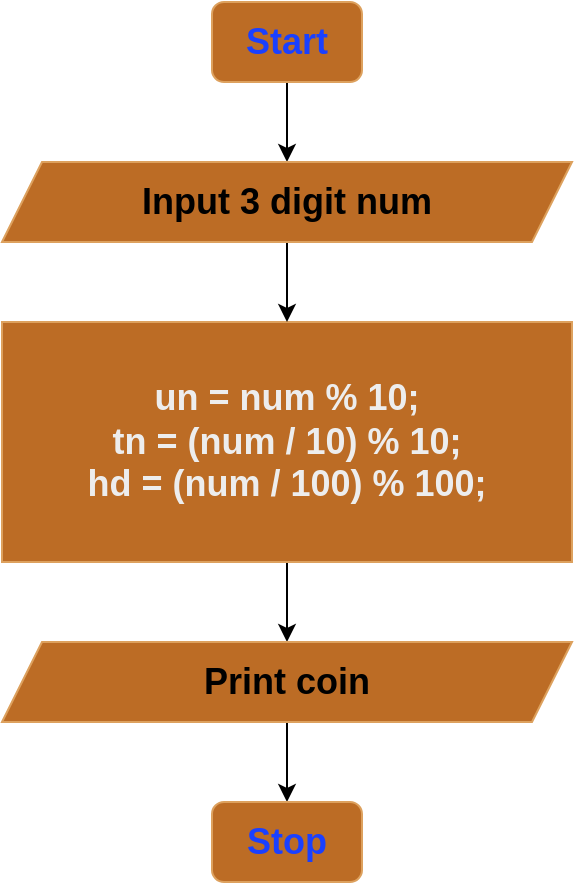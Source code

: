 <mxfile version="27.2.0">
  <diagram name="Page-1" id="J70S3mSGFMxaXTudp1Li">
    <mxGraphModel dx="1069" dy="1139" grid="1" gridSize="10" guides="1" tooltips="1" connect="1" arrows="1" fold="1" page="1" pageScale="1" pageWidth="850" pageHeight="1100" math="0" shadow="0">
      <root>
        <mxCell id="0" />
        <mxCell id="1" parent="0" />
        <mxCell id="QjvbrwCSIG8cVr76xuxz-33" value="" style="edgeStyle=orthogonalEdgeStyle;rounded=0;orthogonalLoop=1;jettySize=auto;html=1;" edge="1" parent="1" source="QjvbrwCSIG8cVr76xuxz-24" target="QjvbrwCSIG8cVr76xuxz-31">
          <mxGeometry relative="1" as="geometry" />
        </mxCell>
        <mxCell id="QjvbrwCSIG8cVr76xuxz-24" value="&lt;font style=&quot;font-size: 18px; color: light-dark(rgb(26, 64, 255), rgb(0, 0, 0));&quot;&gt;&lt;b&gt;Start&lt;/b&gt;&lt;/font&gt;" style="rounded=1;whiteSpace=wrap;html=1;labelBackgroundColor=none;fillColor=#BC6C25;strokeColor=#DDA15E;fontColor=#FEFAE0;" vertex="1" parent="1">
          <mxGeometry x="340" y="120" width="75" height="40" as="geometry" />
        </mxCell>
        <mxCell id="QjvbrwCSIG8cVr76xuxz-35" value="" style="edgeStyle=orthogonalEdgeStyle;rounded=0;orthogonalLoop=1;jettySize=auto;html=1;" edge="1" parent="1" source="QjvbrwCSIG8cVr76xuxz-30" target="QjvbrwCSIG8cVr76xuxz-32">
          <mxGeometry relative="1" as="geometry" />
        </mxCell>
        <mxCell id="QjvbrwCSIG8cVr76xuxz-30" value="&lt;div&gt;&lt;font color=&quot;#ededed&quot;&gt;&lt;span style=&quot;font-size: 18px;&quot;&gt;&lt;b&gt;un = num % 10;&lt;/b&gt;&lt;/span&gt;&lt;/font&gt;&lt;/div&gt;&lt;div&gt;&lt;font color=&quot;#ededed&quot;&gt;&lt;span style=&quot;font-size: 18px;&quot;&gt;&lt;b&gt;tn = (num / 10) % 10;&lt;/b&gt;&lt;/span&gt;&lt;/font&gt;&lt;/div&gt;&lt;div&gt;&lt;font color=&quot;#ededed&quot;&gt;&lt;span style=&quot;font-size: 18px;&quot;&gt;&lt;b&gt;hd = (num / 100) % 100;&lt;/b&gt;&lt;/span&gt;&lt;/font&gt;&lt;/div&gt;" style="rounded=0;whiteSpace=wrap;html=1;strokeColor=#DDA15E;fontColor=#FEFAE0;fillColor=#BC6C25;labelBackgroundColor=none;" vertex="1" parent="1">
          <mxGeometry x="235" y="280" width="285" height="120" as="geometry" />
        </mxCell>
        <mxCell id="QjvbrwCSIG8cVr76xuxz-34" value="" style="edgeStyle=orthogonalEdgeStyle;rounded=0;orthogonalLoop=1;jettySize=auto;html=1;" edge="1" parent="1" source="QjvbrwCSIG8cVr76xuxz-31" target="QjvbrwCSIG8cVr76xuxz-30">
          <mxGeometry relative="1" as="geometry" />
        </mxCell>
        <mxCell id="QjvbrwCSIG8cVr76xuxz-31" value="&lt;b style=&quot;color: rgb(0, 0, 0); font-size: 18px;&quot;&gt;Input 3 digit num&lt;/b&gt;" style="shape=parallelogram;perimeter=parallelogramPerimeter;whiteSpace=wrap;html=1;fixedSize=1;labelBackgroundColor=none;fillColor=#BC6C25;strokeColor=#DDA15E;fontColor=#FEFAE0;" vertex="1" parent="1">
          <mxGeometry x="235" y="200" width="285" height="40" as="geometry" />
        </mxCell>
        <mxCell id="QjvbrwCSIG8cVr76xuxz-37" value="" style="edgeStyle=orthogonalEdgeStyle;rounded=0;orthogonalLoop=1;jettySize=auto;html=1;" edge="1" parent="1" source="QjvbrwCSIG8cVr76xuxz-32" target="QjvbrwCSIG8cVr76xuxz-36">
          <mxGeometry relative="1" as="geometry" />
        </mxCell>
        <mxCell id="QjvbrwCSIG8cVr76xuxz-32" value="&lt;b style=&quot;color: rgb(0, 0, 0); font-size: 18px;&quot;&gt;Print coin&lt;/b&gt;" style="shape=parallelogram;perimeter=parallelogramPerimeter;whiteSpace=wrap;html=1;fixedSize=1;labelBackgroundColor=none;fillColor=#BC6C25;strokeColor=#DDA15E;fontColor=#FEFAE0;" vertex="1" parent="1">
          <mxGeometry x="235" y="440" width="285" height="40" as="geometry" />
        </mxCell>
        <mxCell id="QjvbrwCSIG8cVr76xuxz-36" value="&lt;font style=&quot;font-size: 18px; color: light-dark(rgb(26, 64, 255), rgb(0, 0, 0));&quot;&gt;&lt;b&gt;Stop&lt;/b&gt;&lt;/font&gt;" style="rounded=1;whiteSpace=wrap;html=1;labelBackgroundColor=none;fillColor=#BC6C25;strokeColor=#DDA15E;fontColor=#FEFAE0;" vertex="1" parent="1">
          <mxGeometry x="340" y="520" width="75" height="40" as="geometry" />
        </mxCell>
      </root>
    </mxGraphModel>
  </diagram>
</mxfile>
